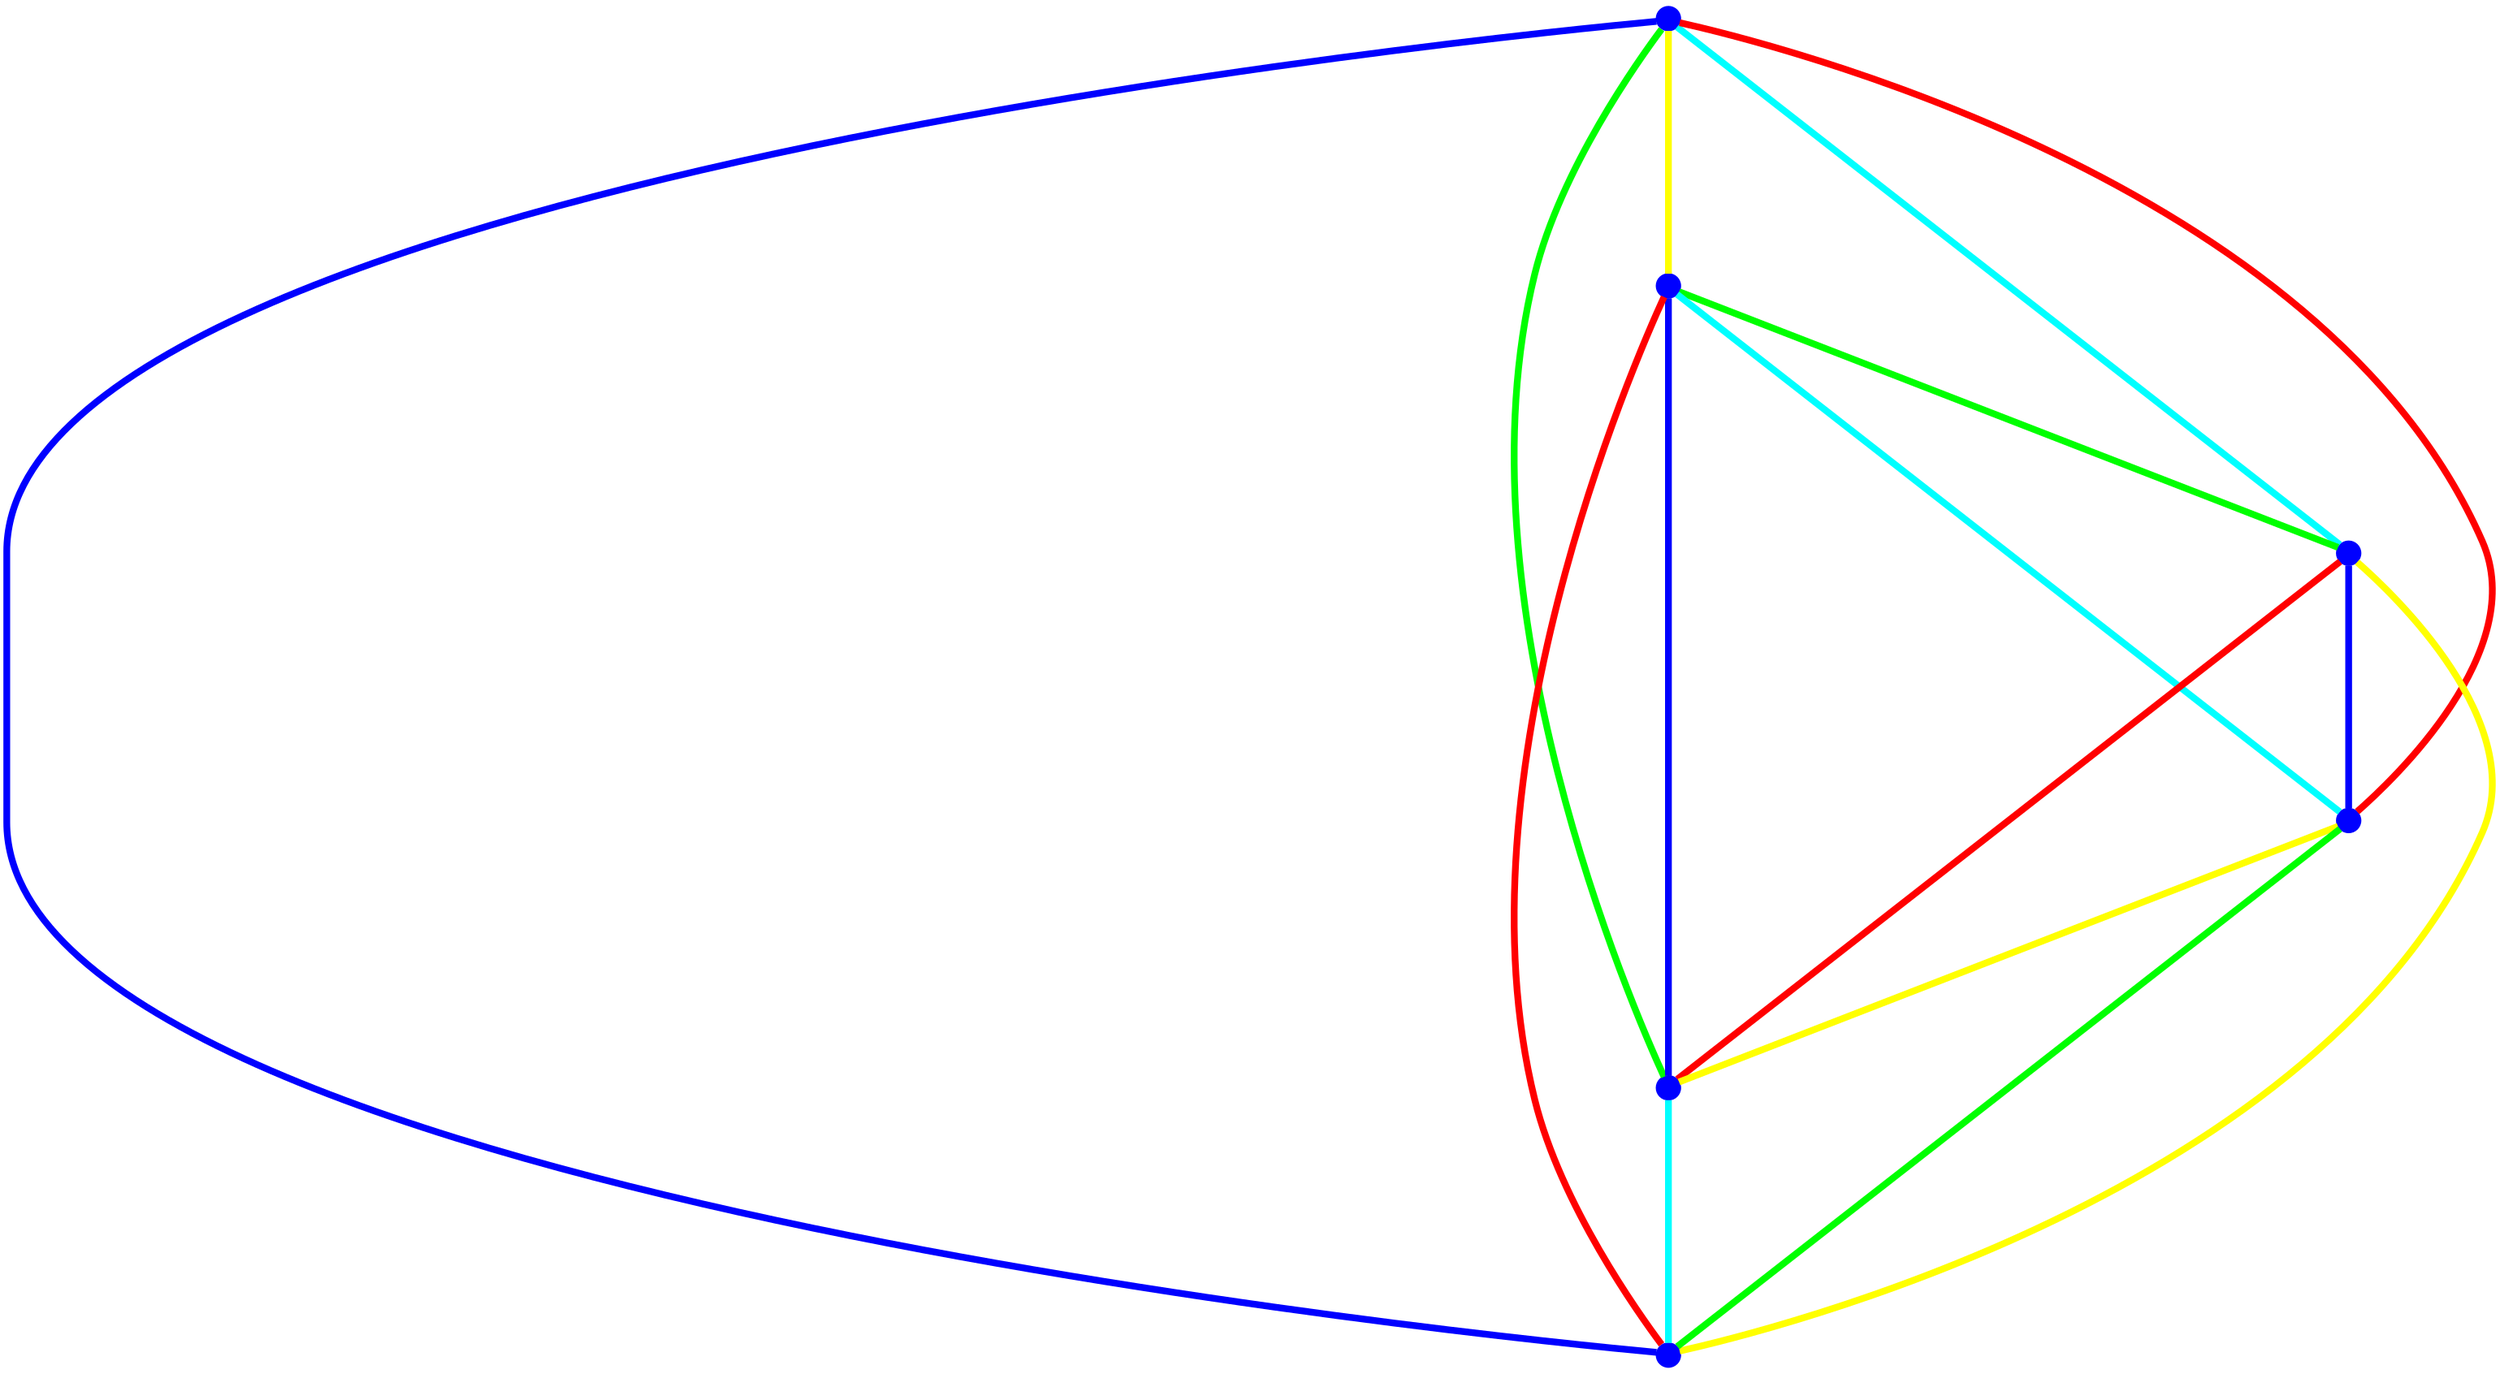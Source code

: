 graph {
ranksep=2
nodesep=2
node [label="" shape=circle style=filled fixedsize=true color=blue fillcolor=blue width=0.2];
"1" -- "2" [style="solid",penwidth="4",color="yellow"];
"1" -- "3" [style="solid",penwidth="4",color="cyan"];
"1" -- "4" [style="solid",penwidth="4",color="red"];
"1" -- "5" [style="solid",penwidth="4",color="green"];
"1" -- "6" [style="solid",penwidth="4",color="blue"];
"2" -- "3" [style="solid",penwidth="4",color="green"];
"2" -- "4" [style="solid",penwidth="4",color="cyan"];
"2" -- "5" [style="solid",penwidth="4",color="blue"];
"2" -- "6" [style="solid",penwidth="4",color="red"];
"3" -- "4" [style="solid",penwidth="4",color="blue"];
"3" -- "5" [style="solid",penwidth="4",color="red"];
"3" -- "6" [style="solid",penwidth="4",color="yellow"];
"4" -- "5" [style="solid",penwidth="4",color="yellow"];
"4" -- "6" [style="solid",penwidth="4",color="green"];
"5" -- "6" [style="solid",penwidth="4",color="cyan"];
}
